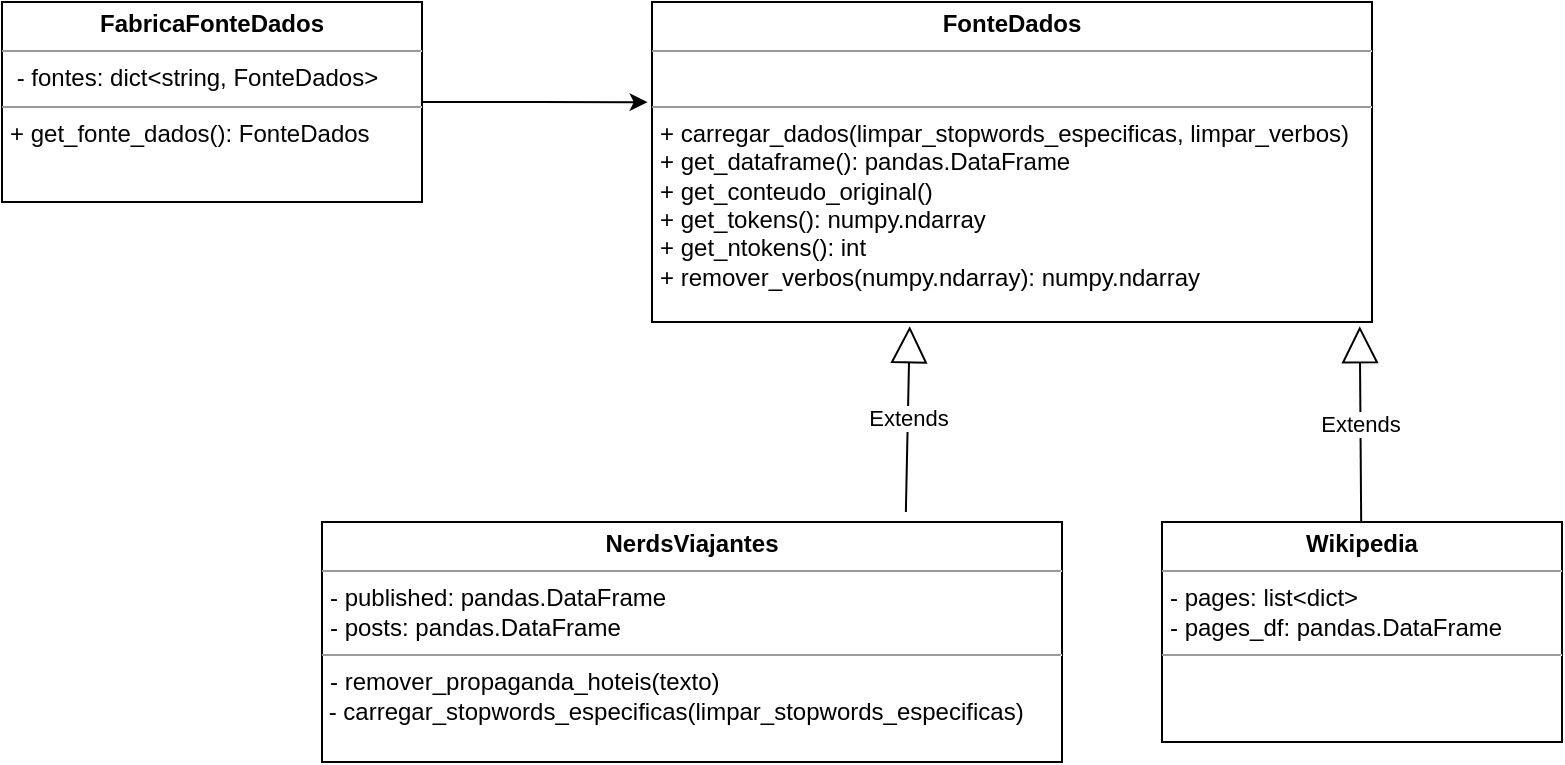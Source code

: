 <mxfile version="14.9.2"><diagram id="98NuHx01NtkbvBS-6CJG" name="Page-1"><mxGraphModel dx="923" dy="546" grid="1" gridSize="10" guides="1" tooltips="1" connect="1" arrows="1" fold="1" page="1" pageScale="1" pageWidth="850" pageHeight="1100" math="0" shadow="0"><root><mxCell id="0"/><mxCell id="1" parent="0"/><mxCell id="eIOlrtOIN4p96XdbWSIK-2" value="&lt;p style=&quot;margin: 0px ; margin-top: 4px ; text-align: center&quot;&gt;&lt;b&gt;FonteDados&lt;/b&gt;&lt;/p&gt;&lt;hr size=&quot;1&quot;&gt;&lt;p style=&quot;margin: 0px ; margin-left: 4px&quot;&gt;&lt;br&gt;&lt;/p&gt;&lt;hr size=&quot;1&quot;&gt;&lt;p style=&quot;margin: 0px ; margin-left: 4px&quot;&gt;+ carregar_dados(limpar_stopwords_especificas, limpar_verbos)&lt;/p&gt;&lt;p style=&quot;margin: 0px ; margin-left: 4px&quot;&gt;+ get_dataframe(): pandas.DataFrame&lt;/p&gt;&lt;p style=&quot;margin: 0px ; margin-left: 4px&quot;&gt;+ get_conteudo_original()&lt;/p&gt;&lt;p style=&quot;margin: 0px ; margin-left: 4px&quot;&gt;+ get_tokens(): numpy.ndarray&lt;/p&gt;&lt;p style=&quot;margin: 0px ; margin-left: 4px&quot;&gt;+ get_ntokens(): int&lt;/p&gt;&lt;p style=&quot;margin: 0px ; margin-left: 4px&quot;&gt;+ remover_verbos(numpy.ndarray): numpy.ndarray&lt;br&gt;&lt;/p&gt;&lt;div&gt;&lt;br&gt;&lt;/div&gt;&lt;div&gt;&lt;br&gt;&lt;/div&gt;&lt;p style=&quot;margin: 0px ; margin-left: 4px&quot;&gt;&lt;br&gt;&lt;/p&gt;&lt;p style=&quot;margin: 0px ; margin-left: 4px&quot;&gt;&lt;br&gt;&lt;/p&gt;&lt;p style=&quot;margin: 0px ; margin-left: 4px&quot;&gt;&lt;br&gt;&lt;/p&gt;" style="verticalAlign=top;align=left;overflow=fill;fontSize=12;fontFamily=Helvetica;html=1;" vertex="1" parent="1"><mxGeometry x="375" y="30" width="360" height="160" as="geometry"/></mxCell><mxCell id="eIOlrtOIN4p96XdbWSIK-3" value="&lt;p style=&quot;margin: 0px ; margin-top: 4px ; text-align: center&quot;&gt;&lt;b&gt;Wikipedia&lt;/b&gt;&lt;/p&gt;&lt;hr size=&quot;1&quot;&gt;&lt;p style=&quot;margin: 0px ; margin-left: 4px&quot;&gt;- pages: list&amp;lt;dict&amp;gt;&lt;/p&gt;&lt;p style=&quot;margin: 0px ; margin-left: 4px&quot;&gt;- pages_df: pandas.DataFrame&lt;br&gt;&lt;/p&gt;&lt;hr size=&quot;1&quot;&gt;&lt;p style=&quot;margin: 0px ; margin-left: 4px&quot;&gt;&lt;br&gt;&lt;/p&gt;" style="verticalAlign=top;align=left;overflow=fill;fontSize=12;fontFamily=Helvetica;html=1;" vertex="1" parent="1"><mxGeometry x="630" y="290" width="200" height="110" as="geometry"/></mxCell><mxCell id="eIOlrtOIN4p96XdbWSIK-4" value="&lt;p style=&quot;margin: 0px ; margin-top: 4px ; text-align: center&quot;&gt;&lt;b&gt;NerdsViajantes&lt;/b&gt;&lt;/p&gt;&lt;hr size=&quot;1&quot;&gt;&lt;p style=&quot;margin: 0px ; margin-left: 4px&quot;&gt;- published: pandas.DataFrame&lt;/p&gt;&lt;p style=&quot;margin: 0px ; margin-left: 4px&quot;&gt;- posts: pandas.DataFrame&lt;br&gt;&lt;/p&gt;&lt;hr size=&quot;1&quot;&gt;&lt;p style=&quot;margin: 0px ; margin-left: 4px&quot;&gt;- remover_propaganda_hoteis(texto)&lt;br&gt;&lt;/p&gt;&lt;div&gt;&amp;nbsp;- carregar_stopwords_especificas(limpar_stopwords_especificas)&lt;br&gt;&lt;/div&gt;" style="verticalAlign=top;align=left;overflow=fill;fontSize=12;fontFamily=Helvetica;html=1;" vertex="1" parent="1"><mxGeometry x="210" y="290" width="370" height="120" as="geometry"/></mxCell><mxCell id="eIOlrtOIN4p96XdbWSIK-5" value="Extends" style="endArrow=block;endSize=16;endFill=0;html=1;entryX=0.358;entryY=1.013;entryDx=0;entryDy=0;entryPerimeter=0;exitX=0.789;exitY=-0.042;exitDx=0;exitDy=0;exitPerimeter=0;" edge="1" parent="1" source="eIOlrtOIN4p96XdbWSIK-4" target="eIOlrtOIN4p96XdbWSIK-2"><mxGeometry width="160" relative="1" as="geometry"><mxPoint x="500" y="280" as="sourcePoint"/><mxPoint x="660" y="280" as="targetPoint"/></mxGeometry></mxCell><mxCell id="eIOlrtOIN4p96XdbWSIK-7" value="Extends" style="endArrow=block;endSize=16;endFill=0;html=1;entryX=0.983;entryY=1.013;entryDx=0;entryDy=0;entryPerimeter=0;" edge="1" parent="1" source="eIOlrtOIN4p96XdbWSIK-3" target="eIOlrtOIN4p96XdbWSIK-2"><mxGeometry width="160" relative="1" as="geometry"><mxPoint x="500" y="280" as="sourcePoint"/><mxPoint x="660" y="280" as="targetPoint"/></mxGeometry></mxCell><mxCell id="eIOlrtOIN4p96XdbWSIK-9" style="edgeStyle=orthogonalEdgeStyle;rounded=0;orthogonalLoop=1;jettySize=auto;html=1;entryX=-0.006;entryY=0.313;entryDx=0;entryDy=0;entryPerimeter=0;" edge="1" parent="1" source="eIOlrtOIN4p96XdbWSIK-8" target="eIOlrtOIN4p96XdbWSIK-2"><mxGeometry relative="1" as="geometry"><mxPoint x="370" y="78" as="targetPoint"/></mxGeometry></mxCell><mxCell id="eIOlrtOIN4p96XdbWSIK-8" value="&lt;p style=&quot;margin: 0px ; margin-top: 4px ; text-align: center&quot;&gt;&lt;b&gt;FabricaFonteDados&lt;/b&gt;&lt;/p&gt;&lt;hr size=&quot;1&quot;&gt;&lt;p style=&quot;margin: 0px ; margin-left: 4px&quot;&gt;&amp;nbsp;- fontes: dict&amp;lt;string, FonteDados&amp;gt;&lt;br&gt;&lt;/p&gt;&lt;hr size=&quot;1&quot;&gt;&lt;p style=&quot;margin: 0px ; margin-left: 4px&quot;&gt;+ get_fonte_dados(): FonteDados&lt;/p&gt;" style="verticalAlign=top;align=left;overflow=fill;fontSize=12;fontFamily=Helvetica;html=1;" vertex="1" parent="1"><mxGeometry x="50" y="30" width="210" height="100" as="geometry"/></mxCell></root></mxGraphModel></diagram></mxfile>